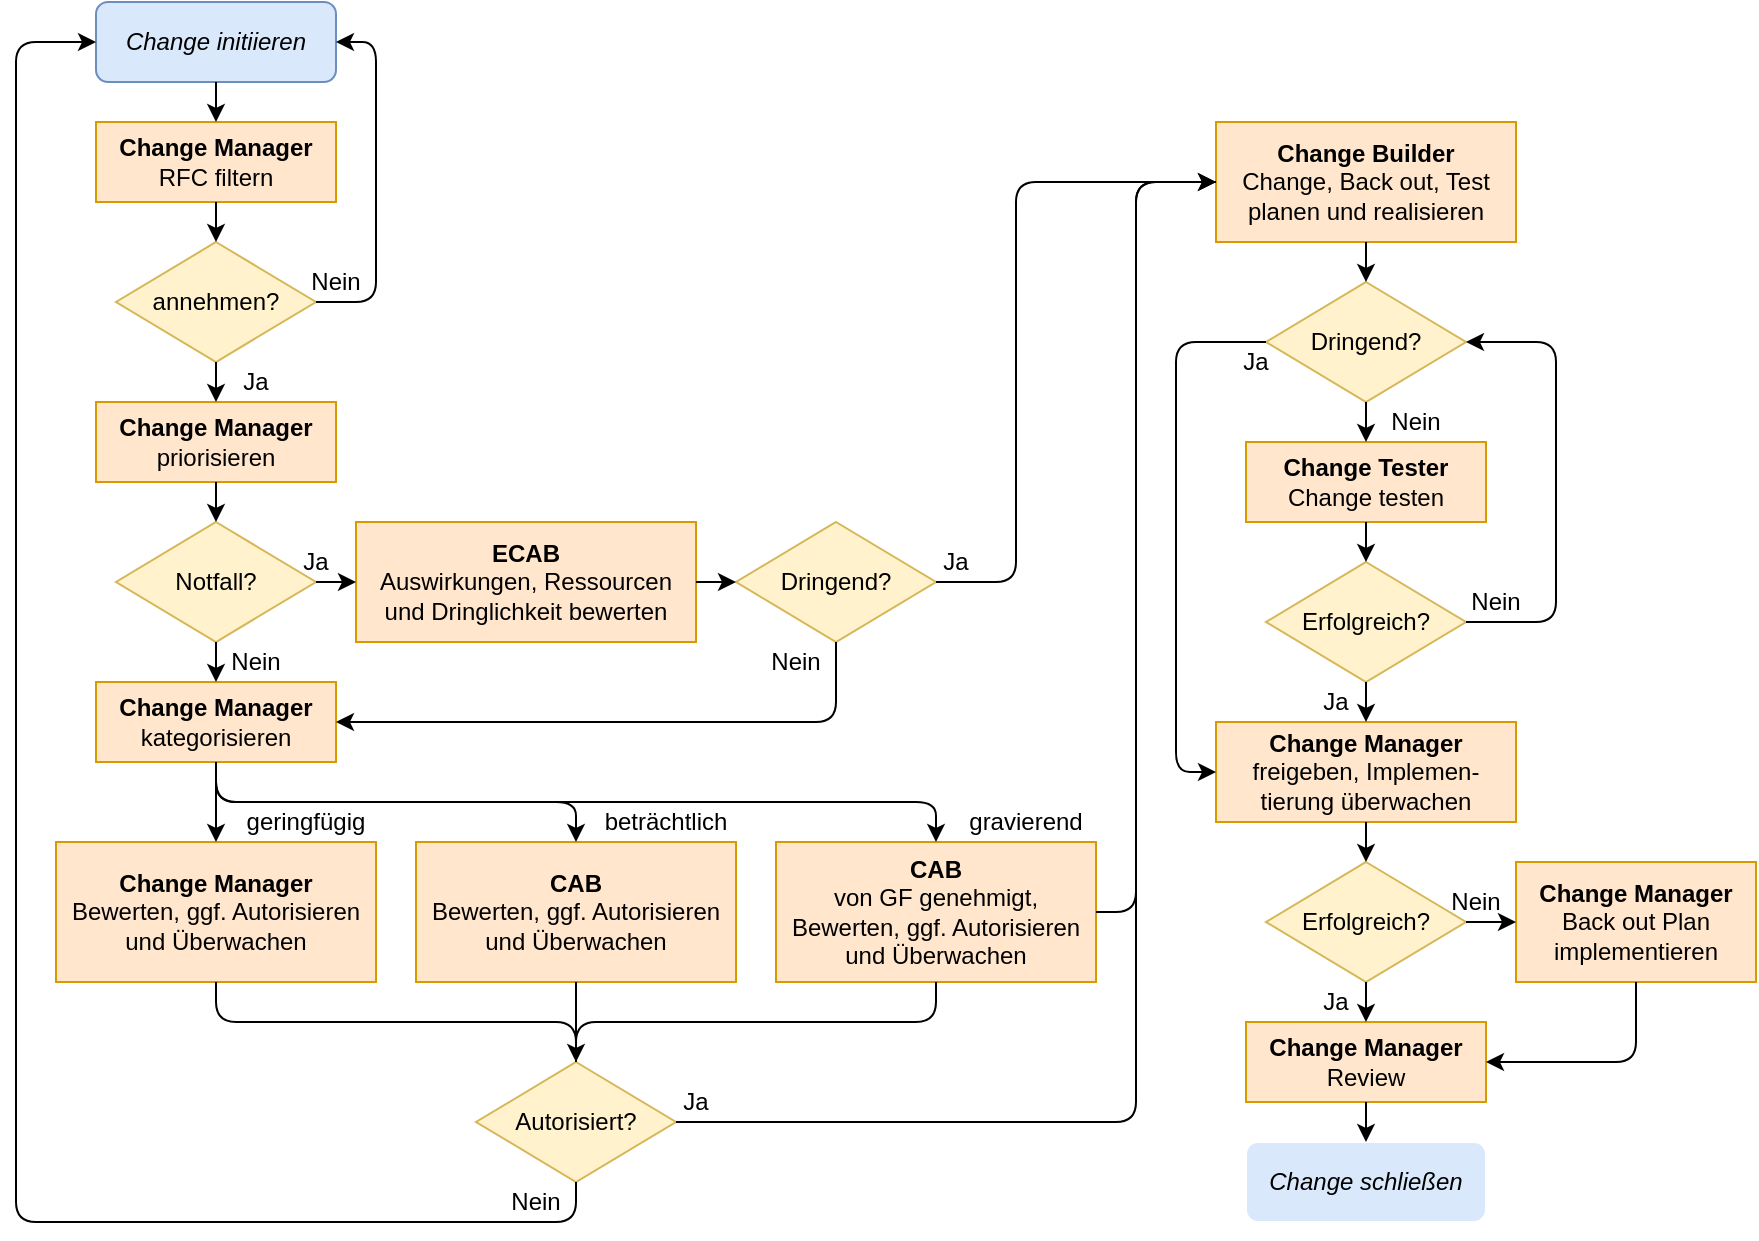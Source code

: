 <mxfile compressed="false" version="14.4.2" type="device">
  <diagram id="lhoWNf-w9xYOj2D3Pwuw" name="Seite-1">
    <mxGraphModel dx="1117" dy="710" grid="1" gridSize="10" guides="1" tooltips="1" connect="1" arrows="1" fold="1" page="1" pageScale="1" pageWidth="827" pageHeight="1169" background="none" math="0" shadow="0">
      <root>
        <mxCell id="0" />
        <mxCell id="1" parent="0" />
        <mxCell id="CJhCfsRRshqZs3Cm3ZoM-3" value="&lt;span&gt;Change initiieren&lt;/span&gt;" style="rounded=1;whiteSpace=wrap;html=1;fontStyle=2;fillColor=#dae8fc;strokeColor=#6c8ebf;" parent="1" vertex="1">
          <mxGeometry x="80" y="40" width="120" height="40" as="geometry" />
        </mxCell>
        <mxCell id="CJhCfsRRshqZs3Cm3ZoM-4" value="&lt;b&gt;Change Manager&lt;/b&gt;&lt;br&gt;RFC filtern" style="rounded=0;whiteSpace=wrap;html=1;strokeColor=#d79b00;fillColor=#ffe6cc;" parent="1" vertex="1">
          <mxGeometry x="80" y="100" width="120" height="40" as="geometry" />
        </mxCell>
        <mxCell id="CJhCfsRRshqZs3Cm3ZoM-5" value="annehmen?" style="rhombus;whiteSpace=wrap;html=1;fillColor=#fff2cc;strokeColor=#d6b656;" parent="1" vertex="1">
          <mxGeometry x="90" y="160" width="100" height="60" as="geometry" />
        </mxCell>
        <mxCell id="CJhCfsRRshqZs3Cm3ZoM-6" value="&lt;b&gt;Change Manager&lt;/b&gt;&lt;br&gt;priorisieren" style="rounded=0;whiteSpace=wrap;html=1;strokeColor=#d79b00;fillColor=#ffe6cc;" parent="1" vertex="1">
          <mxGeometry x="80" y="240" width="120" height="40" as="geometry" />
        </mxCell>
        <mxCell id="CJhCfsRRshqZs3Cm3ZoM-7" value="Notfall?" style="rhombus;whiteSpace=wrap;html=1;fillColor=#fff2cc;strokeColor=#d6b656;" parent="1" vertex="1">
          <mxGeometry x="90" y="300" width="100" height="60" as="geometry" />
        </mxCell>
        <mxCell id="CJhCfsRRshqZs3Cm3ZoM-8" value="&lt;b&gt;ECAB&lt;/b&gt;&lt;br&gt;Auswirkungen, Ressourcen und Dringlichkeit bewerten" style="rounded=0;whiteSpace=wrap;html=1;strokeColor=#d79b00;fillColor=#ffe6cc;" parent="1" vertex="1">
          <mxGeometry x="210" y="300" width="170" height="60" as="geometry" />
        </mxCell>
        <mxCell id="CJhCfsRRshqZs3Cm3ZoM-9" value="Dringend?" style="rhombus;whiteSpace=wrap;html=1;fillColor=#fff2cc;strokeColor=#d6b656;" parent="1" vertex="1">
          <mxGeometry x="400" y="300" width="100" height="60" as="geometry" />
        </mxCell>
        <mxCell id="CJhCfsRRshqZs3Cm3ZoM-10" value="" style="endArrow=classic;html=1;exitX=0.5;exitY=1;exitDx=0;exitDy=0;entryX=0.5;entryY=0;entryDx=0;entryDy=0;" parent="1" source="CJhCfsRRshqZs3Cm3ZoM-3" target="CJhCfsRRshqZs3Cm3ZoM-4" edge="1">
          <mxGeometry width="50" height="50" relative="1" as="geometry">
            <mxPoint x="280" y="160" as="sourcePoint" />
            <mxPoint x="330" y="110" as="targetPoint" />
          </mxGeometry>
        </mxCell>
        <mxCell id="CJhCfsRRshqZs3Cm3ZoM-11" value="" style="endArrow=classic;html=1;exitX=0.5;exitY=1;exitDx=0;exitDy=0;entryX=0.5;entryY=0;entryDx=0;entryDy=0;" parent="1" source="CJhCfsRRshqZs3Cm3ZoM-4" target="CJhCfsRRshqZs3Cm3ZoM-5" edge="1">
          <mxGeometry width="50" height="50" relative="1" as="geometry">
            <mxPoint x="290" y="150" as="sourcePoint" />
            <mxPoint x="340" y="100" as="targetPoint" />
          </mxGeometry>
        </mxCell>
        <mxCell id="CJhCfsRRshqZs3Cm3ZoM-12" value="" style="endArrow=classic;html=1;exitX=0.5;exitY=1;exitDx=0;exitDy=0;entryX=0.5;entryY=0;entryDx=0;entryDy=0;" parent="1" source="CJhCfsRRshqZs3Cm3ZoM-5" target="CJhCfsRRshqZs3Cm3ZoM-6" edge="1">
          <mxGeometry width="50" height="50" relative="1" as="geometry">
            <mxPoint x="260" y="220" as="sourcePoint" />
            <mxPoint x="310" y="170" as="targetPoint" />
          </mxGeometry>
        </mxCell>
        <mxCell id="CJhCfsRRshqZs3Cm3ZoM-13" value="" style="endArrow=classic;html=1;exitX=0.5;exitY=1;exitDx=0;exitDy=0;entryX=0.5;entryY=0;entryDx=0;entryDy=0;" parent="1" source="CJhCfsRRshqZs3Cm3ZoM-6" target="CJhCfsRRshqZs3Cm3ZoM-7" edge="1">
          <mxGeometry width="50" height="50" relative="1" as="geometry">
            <mxPoint x="260" y="260" as="sourcePoint" />
            <mxPoint x="310" y="210" as="targetPoint" />
          </mxGeometry>
        </mxCell>
        <mxCell id="CJhCfsRRshqZs3Cm3ZoM-14" value="" style="endArrow=classic;html=1;exitX=1;exitY=0.5;exitDx=0;exitDy=0;entryX=0;entryY=0.5;entryDx=0;entryDy=0;" parent="1" source="CJhCfsRRshqZs3Cm3ZoM-7" target="CJhCfsRRshqZs3Cm3ZoM-8" edge="1">
          <mxGeometry width="50" height="50" relative="1" as="geometry">
            <mxPoint x="270" y="240" as="sourcePoint" />
            <mxPoint x="320" y="190" as="targetPoint" />
          </mxGeometry>
        </mxCell>
        <mxCell id="CJhCfsRRshqZs3Cm3ZoM-15" value="" style="endArrow=classic;html=1;exitX=1;exitY=0.5;exitDx=0;exitDy=0;entryX=0;entryY=0.5;entryDx=0;entryDy=0;" parent="1" source="CJhCfsRRshqZs3Cm3ZoM-8" target="CJhCfsRRshqZs3Cm3ZoM-9" edge="1">
          <mxGeometry width="50" height="50" relative="1" as="geometry">
            <mxPoint x="430" y="280" as="sourcePoint" />
            <mxPoint x="480" y="230" as="targetPoint" />
          </mxGeometry>
        </mxCell>
        <mxCell id="CJhCfsRRshqZs3Cm3ZoM-16" value="" style="endArrow=classic;html=1;exitX=1;exitY=0.5;exitDx=0;exitDy=0;entryX=1;entryY=0.5;entryDx=0;entryDy=0;edgeStyle=orthogonalEdgeStyle;" parent="1" source="CJhCfsRRshqZs3Cm3ZoM-5" target="CJhCfsRRshqZs3Cm3ZoM-3" edge="1">
          <mxGeometry width="50" height="50" relative="1" as="geometry">
            <mxPoint x="240" y="190" as="sourcePoint" />
            <mxPoint x="290" y="140" as="targetPoint" />
            <Array as="points">
              <mxPoint x="220" y="190" />
              <mxPoint x="220" y="60" />
            </Array>
          </mxGeometry>
        </mxCell>
        <mxCell id="CJhCfsRRshqZs3Cm3ZoM-17" value="&lt;b&gt;Change Manager&lt;/b&gt;&lt;br&gt;kategorisieren" style="rounded=0;whiteSpace=wrap;html=1;strokeColor=#d79b00;fillColor=#ffe6cc;" parent="1" vertex="1">
          <mxGeometry x="80" y="380" width="120" height="40" as="geometry" />
        </mxCell>
        <mxCell id="CJhCfsRRshqZs3Cm3ZoM-18" value="" style="endArrow=classic;html=1;exitX=0.5;exitY=1;exitDx=0;exitDy=0;entryX=1;entryY=0.5;entryDx=0;entryDy=0;" parent="1" source="CJhCfsRRshqZs3Cm3ZoM-9" target="CJhCfsRRshqZs3Cm3ZoM-17" edge="1">
          <mxGeometry width="50" height="50" relative="1" as="geometry">
            <mxPoint x="410" y="450" as="sourcePoint" />
            <mxPoint x="460" y="400" as="targetPoint" />
            <Array as="points">
              <mxPoint x="450" y="400" />
            </Array>
          </mxGeometry>
        </mxCell>
        <mxCell id="CJhCfsRRshqZs3Cm3ZoM-19" value="" style="endArrow=classic;html=1;exitX=0.5;exitY=1;exitDx=0;exitDy=0;entryX=0.5;entryY=0;entryDx=0;entryDy=0;" parent="1" source="CJhCfsRRshqZs3Cm3ZoM-7" target="CJhCfsRRshqZs3Cm3ZoM-17" edge="1">
          <mxGeometry width="50" height="50" relative="1" as="geometry">
            <mxPoint x="260" y="490" as="sourcePoint" />
            <mxPoint x="310" y="440" as="targetPoint" />
          </mxGeometry>
        </mxCell>
        <mxCell id="CJhCfsRRshqZs3Cm3ZoM-20" value="&lt;b&gt;Change Manager&lt;/b&gt;&lt;br&gt;Bewerten, ggf. Autorisieren und Überwachen" style="rounded=0;whiteSpace=wrap;html=1;strokeColor=#d79b00;fillColor=#ffe6cc;" parent="1" vertex="1">
          <mxGeometry x="60" y="460" width="160" height="70" as="geometry" />
        </mxCell>
        <mxCell id="CJhCfsRRshqZs3Cm3ZoM-21" value="&lt;b&gt;CAB&lt;/b&gt;&lt;br&gt;Bewerten, ggf. Autorisieren und Überwachen" style="rounded=0;whiteSpace=wrap;html=1;strokeColor=#d79b00;fillColor=#ffe6cc;" parent="1" vertex="1">
          <mxGeometry x="240" y="460" width="160" height="70" as="geometry" />
        </mxCell>
        <mxCell id="CJhCfsRRshqZs3Cm3ZoM-22" value="&lt;b&gt;CAB&lt;/b&gt;&lt;br&gt;von GF genehmigt, Bewerten, ggf. Autorisieren und Überwachen" style="rounded=0;whiteSpace=wrap;html=1;strokeColor=#d79b00;fillColor=#ffe6cc;" parent="1" vertex="1">
          <mxGeometry x="420" y="460" width="160" height="70" as="geometry" />
        </mxCell>
        <mxCell id="CJhCfsRRshqZs3Cm3ZoM-23" value="" style="endArrow=classic;html=1;exitX=0.5;exitY=1;exitDx=0;exitDy=0;entryX=0.5;entryY=0;entryDx=0;entryDy=0;" parent="1" source="CJhCfsRRshqZs3Cm3ZoM-17" target="CJhCfsRRshqZs3Cm3ZoM-20" edge="1">
          <mxGeometry width="50" height="50" relative="1" as="geometry">
            <mxPoint x="240" y="620" as="sourcePoint" />
            <mxPoint x="290" y="570" as="targetPoint" />
          </mxGeometry>
        </mxCell>
        <mxCell id="CJhCfsRRshqZs3Cm3ZoM-24" value="" style="endArrow=classic;html=1;exitX=0.5;exitY=1;exitDx=0;exitDy=0;entryX=0.5;entryY=0;entryDx=0;entryDy=0;" parent="1" source="CJhCfsRRshqZs3Cm3ZoM-17" target="CJhCfsRRshqZs3Cm3ZoM-21" edge="1">
          <mxGeometry width="50" height="50" relative="1" as="geometry">
            <mxPoint x="230" y="620" as="sourcePoint" />
            <mxPoint x="280" y="570" as="targetPoint" />
            <Array as="points">
              <mxPoint x="140" y="440" />
              <mxPoint x="320" y="440" />
            </Array>
          </mxGeometry>
        </mxCell>
        <mxCell id="CJhCfsRRshqZs3Cm3ZoM-25" value="" style="endArrow=classic;html=1;exitX=0.5;exitY=1;exitDx=0;exitDy=0;entryX=0.5;entryY=0;entryDx=0;entryDy=0;" parent="1" source="CJhCfsRRshqZs3Cm3ZoM-17" target="CJhCfsRRshqZs3Cm3ZoM-22" edge="1">
          <mxGeometry width="50" height="50" relative="1" as="geometry">
            <mxPoint x="420" y="630" as="sourcePoint" />
            <mxPoint x="470" y="580" as="targetPoint" />
            <Array as="points">
              <mxPoint x="140" y="440" />
              <mxPoint x="500" y="440" />
            </Array>
          </mxGeometry>
        </mxCell>
        <mxCell id="CJhCfsRRshqZs3Cm3ZoM-26" value="Autorisiert?" style="rhombus;whiteSpace=wrap;html=1;fillColor=#fff2cc;strokeColor=#d6b656;" parent="1" vertex="1">
          <mxGeometry x="270" y="570" width="100" height="60" as="geometry" />
        </mxCell>
        <mxCell id="CJhCfsRRshqZs3Cm3ZoM-27" value="" style="endArrow=classic;html=1;exitX=0.5;exitY=1;exitDx=0;exitDy=0;entryX=0.5;entryY=0;entryDx=0;entryDy=0;" parent="1" source="CJhCfsRRshqZs3Cm3ZoM-21" target="CJhCfsRRshqZs3Cm3ZoM-26" edge="1">
          <mxGeometry width="50" height="50" relative="1" as="geometry">
            <mxPoint x="200" y="630" as="sourcePoint" />
            <mxPoint x="250" y="580" as="targetPoint" />
          </mxGeometry>
        </mxCell>
        <mxCell id="CJhCfsRRshqZs3Cm3ZoM-28" value="" style="endArrow=none;html=1;entryX=0.5;entryY=1;entryDx=0;entryDy=0;exitX=0.5;exitY=0;exitDx=0;exitDy=0;" parent="1" source="CJhCfsRRshqZs3Cm3ZoM-26" target="CJhCfsRRshqZs3Cm3ZoM-20" edge="1">
          <mxGeometry width="50" height="50" relative="1" as="geometry">
            <mxPoint x="140" y="640" as="sourcePoint" />
            <mxPoint x="190" y="590" as="targetPoint" />
            <Array as="points">
              <mxPoint x="320" y="550" />
              <mxPoint x="140" y="550" />
            </Array>
          </mxGeometry>
        </mxCell>
        <mxCell id="CJhCfsRRshqZs3Cm3ZoM-29" value="" style="endArrow=none;html=1;entryX=0.5;entryY=1;entryDx=0;entryDy=0;exitX=0.5;exitY=0;exitDx=0;exitDy=0;" parent="1" source="CJhCfsRRshqZs3Cm3ZoM-26" target="CJhCfsRRshqZs3Cm3ZoM-22" edge="1">
          <mxGeometry width="50" height="50" relative="1" as="geometry">
            <mxPoint x="470" y="620" as="sourcePoint" />
            <mxPoint x="520" y="570" as="targetPoint" />
            <Array as="points">
              <mxPoint x="320" y="550" />
              <mxPoint x="500" y="550" />
            </Array>
          </mxGeometry>
        </mxCell>
        <mxCell id="CJhCfsRRshqZs3Cm3ZoM-30" value="" style="endArrow=classic;html=1;exitX=0.5;exitY=1;exitDx=0;exitDy=0;entryX=0;entryY=0.5;entryDx=0;entryDy=0;" parent="1" source="CJhCfsRRshqZs3Cm3ZoM-26" target="CJhCfsRRshqZs3Cm3ZoM-3" edge="1">
          <mxGeometry width="50" height="50" relative="1" as="geometry">
            <mxPoint x="330" y="710" as="sourcePoint" />
            <mxPoint x="20" y="530" as="targetPoint" />
            <Array as="points">
              <mxPoint x="320" y="650" />
              <mxPoint x="40" y="650" />
              <mxPoint x="40" y="60" />
            </Array>
          </mxGeometry>
        </mxCell>
        <mxCell id="CJhCfsRRshqZs3Cm3ZoM-31" value="&lt;b&gt;Change Builder&lt;/b&gt;&lt;br&gt;Change, Back out, Test planen und realisieren" style="rounded=0;whiteSpace=wrap;html=1;strokeColor=#d79b00;fillColor=#ffe6cc;" parent="1" vertex="1">
          <mxGeometry x="640" y="100" width="150" height="60" as="geometry" />
        </mxCell>
        <mxCell id="CJhCfsRRshqZs3Cm3ZoM-32" value="" style="endArrow=classic;html=1;exitX=1;exitY=0.5;exitDx=0;exitDy=0;entryX=0;entryY=0.5;entryDx=0;entryDy=0;" parent="1" source="CJhCfsRRshqZs3Cm3ZoM-26" target="CJhCfsRRshqZs3Cm3ZoM-31" edge="1">
          <mxGeometry width="50" height="50" relative="1" as="geometry">
            <mxPoint x="630" y="610" as="sourcePoint" />
            <mxPoint x="680" y="560" as="targetPoint" />
            <Array as="points">
              <mxPoint x="600" y="600" />
              <mxPoint x="600" y="130" />
            </Array>
          </mxGeometry>
        </mxCell>
        <mxCell id="CJhCfsRRshqZs3Cm3ZoM-33" value="" style="endArrow=none;html=1;entryX=0;entryY=0.5;entryDx=0;entryDy=0;exitX=1;exitY=0.5;exitDx=0;exitDy=0;" parent="1" source="CJhCfsRRshqZs3Cm3ZoM-22" target="CJhCfsRRshqZs3Cm3ZoM-31" edge="1">
          <mxGeometry width="50" height="50" relative="1" as="geometry">
            <mxPoint x="690" y="370" as="sourcePoint" />
            <mxPoint x="740" y="320" as="targetPoint" />
            <Array as="points">
              <mxPoint x="600" y="495" />
              <mxPoint x="600" y="130" />
            </Array>
          </mxGeometry>
        </mxCell>
        <mxCell id="CJhCfsRRshqZs3Cm3ZoM-34" value="Dringend?" style="rhombus;whiteSpace=wrap;html=1;fillColor=#fff2cc;strokeColor=#d6b656;" parent="1" vertex="1">
          <mxGeometry x="665" y="180" width="100" height="60" as="geometry" />
        </mxCell>
        <mxCell id="CJhCfsRRshqZs3Cm3ZoM-35" value="" style="endArrow=classic;html=1;exitX=0.5;exitY=1;exitDx=0;exitDy=0;entryX=0.5;entryY=0;entryDx=0;entryDy=0;" parent="1" source="CJhCfsRRshqZs3Cm3ZoM-31" target="CJhCfsRRshqZs3Cm3ZoM-34" edge="1">
          <mxGeometry width="50" height="50" relative="1" as="geometry">
            <mxPoint x="830" y="230" as="sourcePoint" />
            <mxPoint x="880" y="180" as="targetPoint" />
          </mxGeometry>
        </mxCell>
        <mxCell id="CJhCfsRRshqZs3Cm3ZoM-36" value="&lt;b&gt;Change Tester&lt;/b&gt;&lt;br&gt;Change testen" style="rounded=0;whiteSpace=wrap;html=1;strokeColor=#d79b00;fillColor=#ffe6cc;" parent="1" vertex="1">
          <mxGeometry x="655" y="260" width="120" height="40" as="geometry" />
        </mxCell>
        <mxCell id="CJhCfsRRshqZs3Cm3ZoM-37" value="" style="endArrow=classic;html=1;exitX=0.5;exitY=1;exitDx=0;exitDy=0;entryX=0.5;entryY=0;entryDx=0;entryDy=0;" parent="1" source="CJhCfsRRshqZs3Cm3ZoM-34" target="CJhCfsRRshqZs3Cm3ZoM-36" edge="1">
          <mxGeometry width="50" height="50" relative="1" as="geometry">
            <mxPoint x="800" y="260" as="sourcePoint" />
            <mxPoint x="850" y="210" as="targetPoint" />
          </mxGeometry>
        </mxCell>
        <mxCell id="CJhCfsRRshqZs3Cm3ZoM-39" value="Erfolgreich?" style="rhombus;whiteSpace=wrap;html=1;fillColor=#fff2cc;strokeColor=#d6b656;" parent="1" vertex="1">
          <mxGeometry x="665" y="320" width="100" height="60" as="geometry" />
        </mxCell>
        <mxCell id="CJhCfsRRshqZs3Cm3ZoM-40" value="" style="endArrow=classic;html=1;exitX=0.5;exitY=1;exitDx=0;exitDy=0;entryX=0.5;entryY=0;entryDx=0;entryDy=0;" parent="1" source="CJhCfsRRshqZs3Cm3ZoM-36" target="CJhCfsRRshqZs3Cm3ZoM-39" edge="1">
          <mxGeometry width="50" height="50" relative="1" as="geometry">
            <mxPoint x="550" y="400" as="sourcePoint" />
            <mxPoint x="600" y="350" as="targetPoint" />
          </mxGeometry>
        </mxCell>
        <mxCell id="CJhCfsRRshqZs3Cm3ZoM-41" value="" style="endArrow=classic;html=1;exitX=1;exitY=0.5;exitDx=0;exitDy=0;entryX=1;entryY=0.5;entryDx=0;entryDy=0;" parent="1" source="CJhCfsRRshqZs3Cm3ZoM-39" target="CJhCfsRRshqZs3Cm3ZoM-34" edge="1">
          <mxGeometry width="50" height="50" relative="1" as="geometry">
            <mxPoint x="790" y="370" as="sourcePoint" />
            <mxPoint x="840" y="320" as="targetPoint" />
            <Array as="points">
              <mxPoint x="810" y="350" />
              <mxPoint x="810" y="210" />
            </Array>
          </mxGeometry>
        </mxCell>
        <mxCell id="CJhCfsRRshqZs3Cm3ZoM-42" value="&lt;b&gt;Change Manager&lt;/b&gt;&lt;br&gt;freigeben, Implemen-tierung überwachen" style="rounded=0;whiteSpace=wrap;html=1;strokeColor=#d79b00;fillColor=#ffe6cc;" parent="1" vertex="1">
          <mxGeometry x="640" y="400" width="150" height="50" as="geometry" />
        </mxCell>
        <mxCell id="CJhCfsRRshqZs3Cm3ZoM-43" value="" style="endArrow=classic;html=1;exitX=0.5;exitY=1;exitDx=0;exitDy=0;entryX=0.5;entryY=0;entryDx=0;entryDy=0;" parent="1" source="CJhCfsRRshqZs3Cm3ZoM-39" target="CJhCfsRRshqZs3Cm3ZoM-42" edge="1">
          <mxGeometry width="50" height="50" relative="1" as="geometry">
            <mxPoint x="800" y="420" as="sourcePoint" />
            <mxPoint x="850" y="370" as="targetPoint" />
          </mxGeometry>
        </mxCell>
        <mxCell id="CJhCfsRRshqZs3Cm3ZoM-44" value="" style="endArrow=classic;html=1;exitX=0;exitY=0.5;exitDx=0;exitDy=0;entryX=0;entryY=0.5;entryDx=0;entryDy=0;" parent="1" source="CJhCfsRRshqZs3Cm3ZoM-34" target="CJhCfsRRshqZs3Cm3ZoM-42" edge="1">
          <mxGeometry width="50" height="50" relative="1" as="geometry">
            <mxPoint x="720" y="550" as="sourcePoint" />
            <mxPoint x="770" y="500" as="targetPoint" />
            <Array as="points">
              <mxPoint x="620" y="210" />
              <mxPoint x="620" y="425" />
            </Array>
          </mxGeometry>
        </mxCell>
        <mxCell id="CJhCfsRRshqZs3Cm3ZoM-47" value="Erfolgreich?" style="rhombus;whiteSpace=wrap;html=1;fillColor=#fff2cc;strokeColor=#d6b656;" parent="1" vertex="1">
          <mxGeometry x="665" y="470" width="100" height="60" as="geometry" />
        </mxCell>
        <mxCell id="CJhCfsRRshqZs3Cm3ZoM-48" value="" style="endArrow=classic;html=1;exitX=0.5;exitY=1;exitDx=0;exitDy=0;entryX=0.5;entryY=0;entryDx=0;entryDy=0;" parent="1" source="CJhCfsRRshqZs3Cm3ZoM-42" target="CJhCfsRRshqZs3Cm3ZoM-47" edge="1">
          <mxGeometry width="50" height="50" relative="1" as="geometry">
            <mxPoint x="830" y="490" as="sourcePoint" />
            <mxPoint x="880" y="440" as="targetPoint" />
          </mxGeometry>
        </mxCell>
        <mxCell id="CJhCfsRRshqZs3Cm3ZoM-49" value="&lt;b&gt;Change Manager&lt;/b&gt;&lt;br&gt;Review" style="rounded=0;whiteSpace=wrap;html=1;strokeColor=#d79b00;fillColor=#ffe6cc;" parent="1" vertex="1">
          <mxGeometry x="655" y="550" width="120" height="40" as="geometry" />
        </mxCell>
        <mxCell id="CJhCfsRRshqZs3Cm3ZoM-50" value="&lt;b&gt;Change Manager&lt;/b&gt;&lt;br&gt;Back out Plan implementieren" style="rounded=0;whiteSpace=wrap;html=1;strokeColor=#d79b00;fillColor=#ffe6cc;" parent="1" vertex="1">
          <mxGeometry x="790" y="470" width="120" height="60" as="geometry" />
        </mxCell>
        <mxCell id="CJhCfsRRshqZs3Cm3ZoM-51" value="" style="endArrow=classic;html=1;exitX=0.5;exitY=1;exitDx=0;exitDy=0;entryX=1;entryY=0.5;entryDx=0;entryDy=0;" parent="1" source="CJhCfsRRshqZs3Cm3ZoM-50" target="CJhCfsRRshqZs3Cm3ZoM-49" edge="1">
          <mxGeometry width="50" height="50" relative="1" as="geometry">
            <mxPoint x="840" y="630" as="sourcePoint" />
            <mxPoint x="890" y="580" as="targetPoint" />
            <Array as="points">
              <mxPoint x="850" y="570" />
            </Array>
          </mxGeometry>
        </mxCell>
        <mxCell id="CJhCfsRRshqZs3Cm3ZoM-52" value="" style="endArrow=classic;html=1;exitX=0.5;exitY=1;exitDx=0;exitDy=0;entryX=0.5;entryY=0;entryDx=0;entryDy=0;" parent="1" source="CJhCfsRRshqZs3Cm3ZoM-47" target="CJhCfsRRshqZs3Cm3ZoM-49" edge="1">
          <mxGeometry width="50" height="50" relative="1" as="geometry">
            <mxPoint x="640" y="680" as="sourcePoint" />
            <mxPoint x="690" y="630" as="targetPoint" />
          </mxGeometry>
        </mxCell>
        <mxCell id="CJhCfsRRshqZs3Cm3ZoM-53" value="" style="endArrow=classic;html=1;exitX=1;exitY=0.5;exitDx=0;exitDy=0;entryX=0;entryY=0.5;entryDx=0;entryDy=0;" parent="1" source="CJhCfsRRshqZs3Cm3ZoM-47" target="CJhCfsRRshqZs3Cm3ZoM-50" edge="1">
          <mxGeometry width="50" height="50" relative="1" as="geometry">
            <mxPoint x="750" y="670" as="sourcePoint" />
            <mxPoint x="800" y="620" as="targetPoint" />
          </mxGeometry>
        </mxCell>
        <mxCell id="CJhCfsRRshqZs3Cm3ZoM-54" value="&lt;span&gt;Change schließen&lt;/span&gt;" style="rounded=1;whiteSpace=wrap;html=1;fontStyle=2;fillColor=#dae8fc;strokeColor=#FFFFFF;" parent="1" vertex="1">
          <mxGeometry x="655" y="610" width="120" height="40" as="geometry" />
        </mxCell>
        <mxCell id="CJhCfsRRshqZs3Cm3ZoM-55" value="" style="endArrow=classic;html=1;exitX=0.5;exitY=1;exitDx=0;exitDy=0;entryX=0.5;entryY=0;entryDx=0;entryDy=0;" parent="1" source="CJhCfsRRshqZs3Cm3ZoM-49" target="CJhCfsRRshqZs3Cm3ZoM-54" edge="1">
          <mxGeometry width="50" height="50" relative="1" as="geometry">
            <mxPoint x="850" y="670" as="sourcePoint" />
            <mxPoint x="900" y="620" as="targetPoint" />
          </mxGeometry>
        </mxCell>
        <mxCell id="CJhCfsRRshqZs3Cm3ZoM-68" value="geringfügig" style="text;html=1;strokeColor=none;align=center;verticalAlign=middle;whiteSpace=wrap;rounded=0;" parent="1" vertex="1">
          <mxGeometry x="150" y="440" width="70" height="20" as="geometry" />
        </mxCell>
        <mxCell id="CJhCfsRRshqZs3Cm3ZoM-69" value="beträchtlich" style="text;html=1;strokeColor=none;align=center;verticalAlign=middle;whiteSpace=wrap;rounded=0;" parent="1" vertex="1">
          <mxGeometry x="330" y="440" width="70" height="20" as="geometry" />
        </mxCell>
        <mxCell id="CJhCfsRRshqZs3Cm3ZoM-70" value="gravierend" style="text;html=1;strokeColor=none;align=center;verticalAlign=middle;whiteSpace=wrap;rounded=0;" parent="1" vertex="1">
          <mxGeometry x="510" y="440" width="70" height="20" as="geometry" />
        </mxCell>
        <mxCell id="CJhCfsRRshqZs3Cm3ZoM-71" value="Ja" style="text;html=1;strokeColor=none;fillColor=none;align=center;verticalAlign=middle;whiteSpace=wrap;rounded=0;" parent="1" vertex="1">
          <mxGeometry x="140" y="220" width="40" height="20" as="geometry" />
        </mxCell>
        <mxCell id="CJhCfsRRshqZs3Cm3ZoM-72" value="Nein" style="text;html=1;strokeColor=none;fillColor=none;align=center;verticalAlign=middle;whiteSpace=wrap;rounded=0;" parent="1" vertex="1">
          <mxGeometry x="180" y="170" width="40" height="20" as="geometry" />
        </mxCell>
        <mxCell id="CJhCfsRRshqZs3Cm3ZoM-73" value="Ja" style="text;html=1;strokeColor=none;fillColor=none;align=center;verticalAlign=middle;whiteSpace=wrap;rounded=0;" parent="1" vertex="1">
          <mxGeometry x="170" y="310" width="40" height="20" as="geometry" />
        </mxCell>
        <mxCell id="CJhCfsRRshqZs3Cm3ZoM-74" value="Nein" style="text;html=1;strokeColor=none;fillColor=none;align=center;verticalAlign=middle;whiteSpace=wrap;rounded=0;" parent="1" vertex="1">
          <mxGeometry x="140" y="360" width="40" height="20" as="geometry" />
        </mxCell>
        <mxCell id="CJhCfsRRshqZs3Cm3ZoM-75" value="Nein" style="text;html=1;strokeColor=none;fillColor=none;align=center;verticalAlign=middle;whiteSpace=wrap;rounded=0;" parent="1" vertex="1">
          <mxGeometry x="410" y="360" width="40" height="20" as="geometry" />
        </mxCell>
        <mxCell id="CJhCfsRRshqZs3Cm3ZoM-76" value="" style="endArrow=classic;html=1;fontColor=#FFFFFF;exitX=1;exitY=0.5;exitDx=0;exitDy=0;entryX=0;entryY=0.5;entryDx=0;entryDy=0;" parent="1" source="CJhCfsRRshqZs3Cm3ZoM-9" target="CJhCfsRRshqZs3Cm3ZoM-31" edge="1">
          <mxGeometry width="50" height="50" relative="1" as="geometry">
            <mxPoint x="520" y="300" as="sourcePoint" />
            <mxPoint x="570" y="250" as="targetPoint" />
            <Array as="points">
              <mxPoint x="540" y="330" />
              <mxPoint x="540" y="130" />
            </Array>
          </mxGeometry>
        </mxCell>
        <mxCell id="CJhCfsRRshqZs3Cm3ZoM-77" value="Ja" style="text;html=1;strokeColor=none;fillColor=none;align=center;verticalAlign=middle;whiteSpace=wrap;rounded=0;" parent="1" vertex="1">
          <mxGeometry x="490" y="310" width="40" height="20" as="geometry" />
        </mxCell>
        <mxCell id="CJhCfsRRshqZs3Cm3ZoM-78" value="Ja" style="text;html=1;strokeColor=none;fillColor=none;align=center;verticalAlign=middle;whiteSpace=wrap;rounded=0;" parent="1" vertex="1">
          <mxGeometry x="360" y="580" width="40" height="20" as="geometry" />
        </mxCell>
        <mxCell id="CJhCfsRRshqZs3Cm3ZoM-80" value="Nein" style="text;html=1;strokeColor=none;fillColor=none;align=center;verticalAlign=middle;whiteSpace=wrap;rounded=0;" parent="1" vertex="1">
          <mxGeometry x="280" y="630" width="40" height="20" as="geometry" />
        </mxCell>
        <mxCell id="CJhCfsRRshqZs3Cm3ZoM-81" value="Ja" style="text;html=1;strokeColor=none;fillColor=none;align=center;verticalAlign=middle;whiteSpace=wrap;rounded=0;" parent="1" vertex="1">
          <mxGeometry x="640" y="210" width="40" height="20" as="geometry" />
        </mxCell>
        <mxCell id="CJhCfsRRshqZs3Cm3ZoM-82" value="Ja" style="text;html=1;strokeColor=none;fillColor=none;align=center;verticalAlign=middle;whiteSpace=wrap;rounded=0;" parent="1" vertex="1">
          <mxGeometry x="680" y="380" width="40" height="20" as="geometry" />
        </mxCell>
        <mxCell id="CJhCfsRRshqZs3Cm3ZoM-83" value="Ja" style="text;html=1;strokeColor=none;fillColor=none;align=center;verticalAlign=middle;whiteSpace=wrap;rounded=0;" parent="1" vertex="1">
          <mxGeometry x="680" y="530" width="40" height="20" as="geometry" />
        </mxCell>
        <mxCell id="CJhCfsRRshqZs3Cm3ZoM-84" value="Nein" style="text;html=1;strokeColor=none;fillColor=none;align=center;verticalAlign=middle;whiteSpace=wrap;rounded=0;" parent="1" vertex="1">
          <mxGeometry x="720" y="240" width="40" height="20" as="geometry" />
        </mxCell>
        <mxCell id="CJhCfsRRshqZs3Cm3ZoM-85" value="Nein" style="text;html=1;strokeColor=none;fillColor=none;align=center;verticalAlign=middle;whiteSpace=wrap;rounded=0;" parent="1" vertex="1">
          <mxGeometry x="760" y="330" width="40" height="20" as="geometry" />
        </mxCell>
        <mxCell id="CJhCfsRRshqZs3Cm3ZoM-86" value="Nein" style="text;html=1;strokeColor=none;fillColor=none;align=center;verticalAlign=middle;whiteSpace=wrap;rounded=0;" parent="1" vertex="1">
          <mxGeometry x="750" y="480" width="40" height="20" as="geometry" />
        </mxCell>
      </root>
    </mxGraphModel>
  </diagram>
</mxfile>
